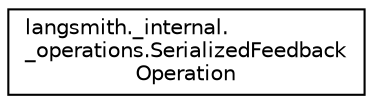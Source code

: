 digraph "Graphical Class Hierarchy"
{
 // LATEX_PDF_SIZE
  edge [fontname="Helvetica",fontsize="10",labelfontname="Helvetica",labelfontsize="10"];
  node [fontname="Helvetica",fontsize="10",shape=record];
  rankdir="LR";
  Node0 [label="langsmith._internal.\l_operations.SerializedFeedback\lOperation",height=0.2,width=0.4,color="black", fillcolor="white", style="filled",URL="$classlangsmith_1_1__internal_1_1__operations_1_1SerializedFeedbackOperation.html",tooltip=" "];
}
